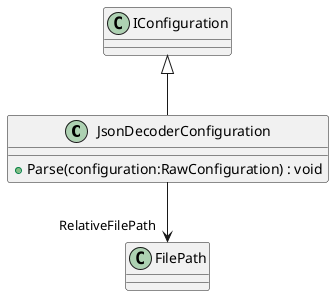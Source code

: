 @startuml
class JsonDecoderConfiguration {
    + Parse(configuration:RawConfiguration) : void
}
IConfiguration <|-- JsonDecoderConfiguration
JsonDecoderConfiguration --> "RelativeFilePath" FilePath
@enduml
